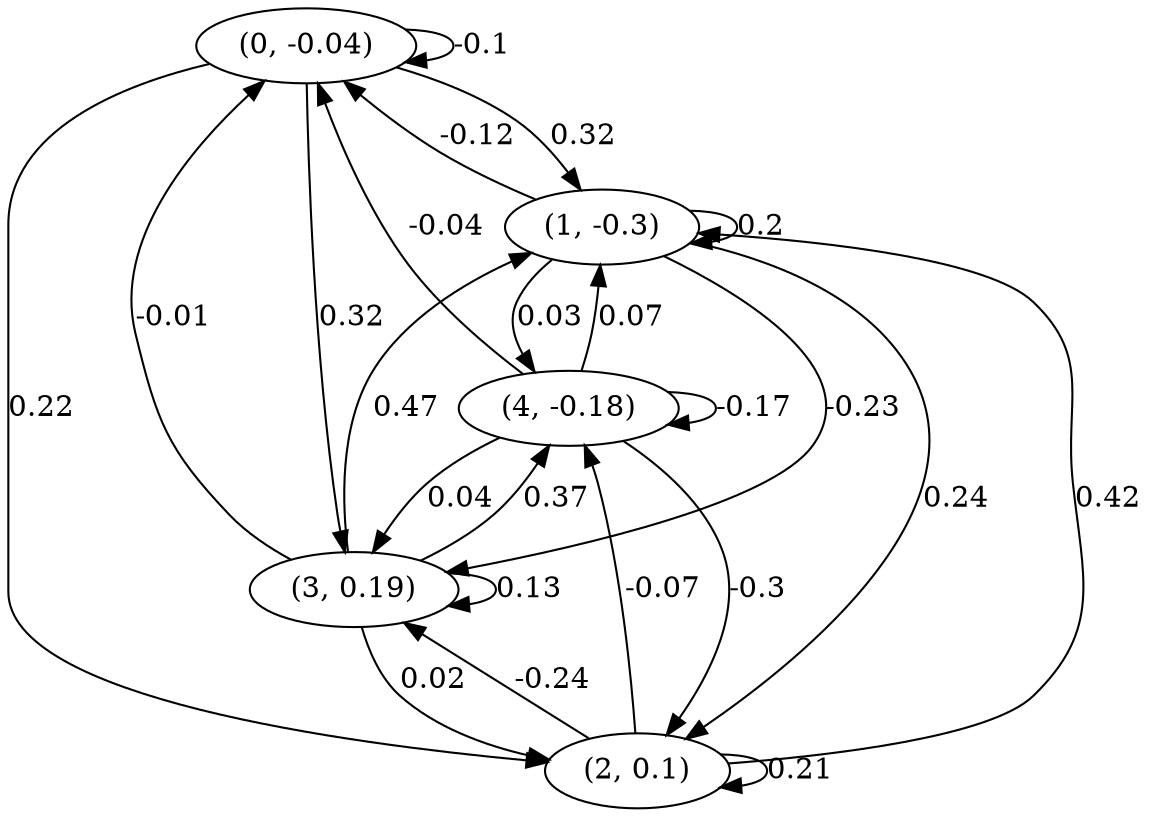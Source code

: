 digraph {
    0 [ label = "(0, -0.04)" ]
    1 [ label = "(1, -0.3)" ]
    2 [ label = "(2, 0.1)" ]
    3 [ label = "(3, 0.19)" ]
    4 [ label = "(4, -0.18)" ]
    0 -> 0 [ label = "-0.1" ]
    1 -> 1 [ label = "0.2" ]
    2 -> 2 [ label = "0.21" ]
    3 -> 3 [ label = "0.13" ]
    4 -> 4 [ label = "-0.17" ]
    1 -> 0 [ label = "-0.12" ]
    3 -> 0 [ label = "-0.01" ]
    4 -> 0 [ label = "-0.04" ]
    0 -> 1 [ label = "0.32" ]
    2 -> 1 [ label = "0.42" ]
    3 -> 1 [ label = "0.47" ]
    4 -> 1 [ label = "0.07" ]
    0 -> 2 [ label = "0.22" ]
    1 -> 2 [ label = "0.24" ]
    3 -> 2 [ label = "0.02" ]
    4 -> 2 [ label = "-0.3" ]
    0 -> 3 [ label = "0.32" ]
    1 -> 3 [ label = "-0.23" ]
    2 -> 3 [ label = "-0.24" ]
    4 -> 3 [ label = "0.04" ]
    1 -> 4 [ label = "0.03" ]
    2 -> 4 [ label = "-0.07" ]
    3 -> 4 [ label = "0.37" ]
}

